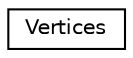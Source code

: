 digraph "Graphe hiérarchique des classes"
{
  edge [fontname="Helvetica",fontsize="10",labelfontname="Helvetica",labelfontsize="10"];
  node [fontname="Helvetica",fontsize="10",shape=record];
  rankdir="LR";
  Node0 [label="Vertices",height=0.2,width=0.4,color="black", fillcolor="white", style="filled",URL="$classVertices.html"];
}
